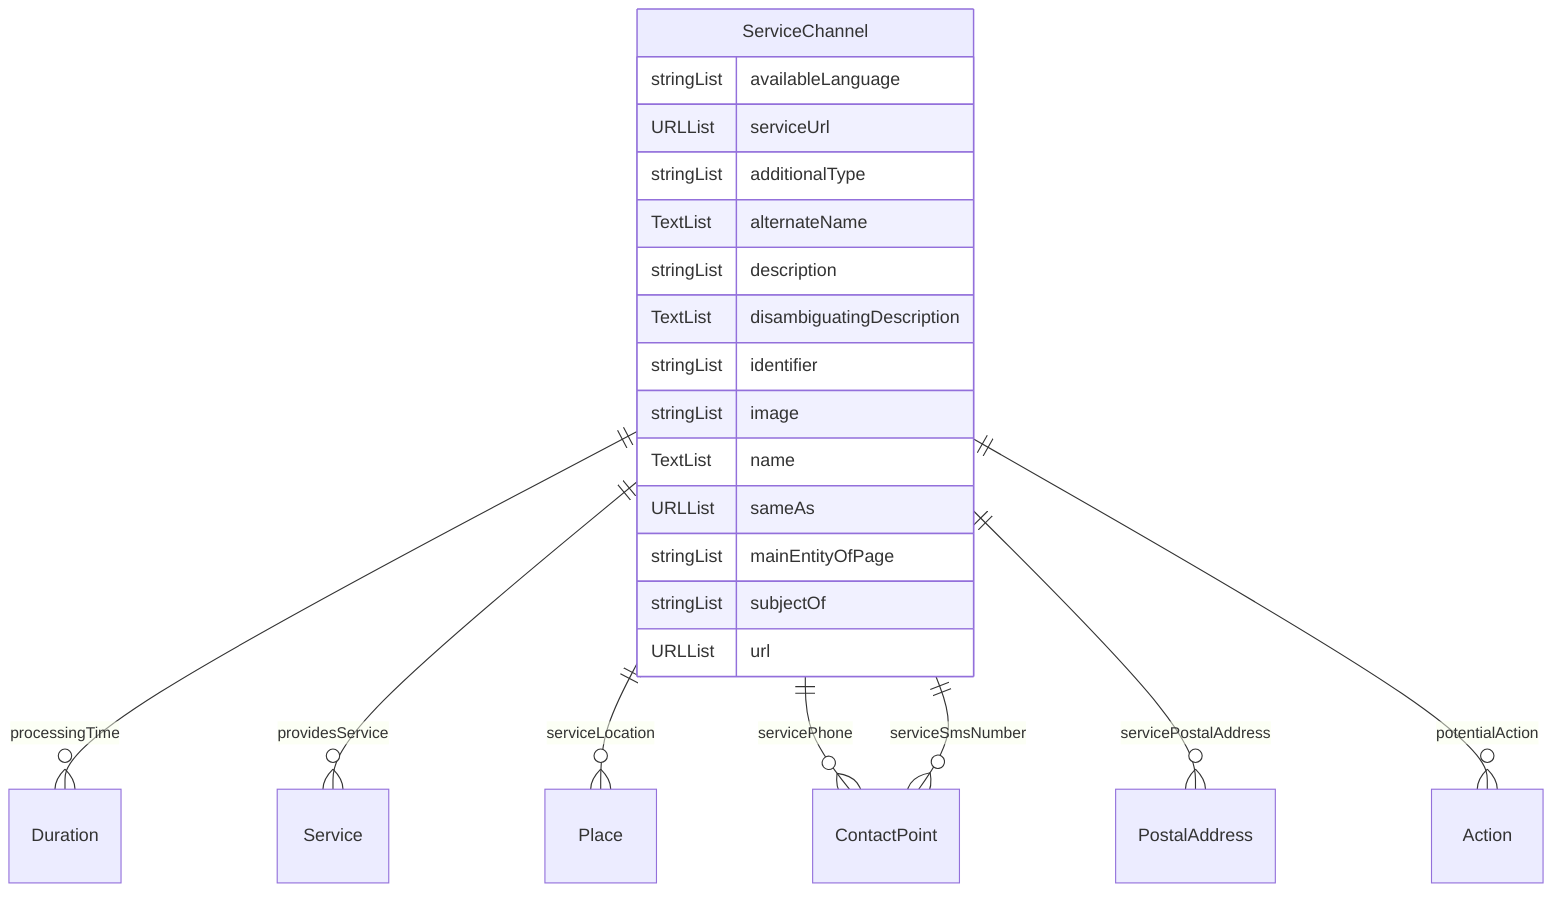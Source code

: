erDiagram
ServiceChannel {
    stringList availableLanguage  
    URLList serviceUrl  
    stringList additionalType  
    TextList alternateName  
    stringList description  
    TextList disambiguatingDescription  
    stringList identifier  
    stringList image  
    TextList name  
    URLList sameAs  
    stringList mainEntityOfPage  
    stringList subjectOf  
    URLList url  
}

ServiceChannel ||--}o Duration : "processingTime"
ServiceChannel ||--}o Service : "providesService"
ServiceChannel ||--}o Place : "serviceLocation"
ServiceChannel ||--}o ContactPoint : "servicePhone"
ServiceChannel ||--}o PostalAddress : "servicePostalAddress"
ServiceChannel ||--}o ContactPoint : "serviceSmsNumber"
ServiceChannel ||--}o Action : "potentialAction"